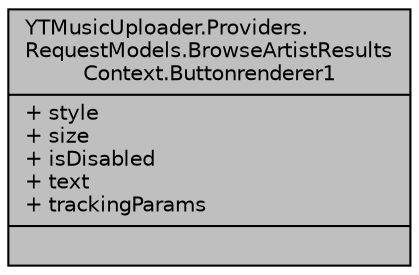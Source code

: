 digraph "YTMusicUploader.Providers.RequestModels.BrowseArtistResultsContext.Buttonrenderer1"
{
 // LATEX_PDF_SIZE
  edge [fontname="Helvetica",fontsize="10",labelfontname="Helvetica",labelfontsize="10"];
  node [fontname="Helvetica",fontsize="10",shape=record];
  Node1 [label="{YTMusicUploader.Providers.\lRequestModels.BrowseArtistResults\lContext.Buttonrenderer1\n|+ style\l+ size\l+ isDisabled\l+ text\l+ trackingParams\l|}",height=0.2,width=0.4,color="black", fillcolor="grey75", style="filled", fontcolor="black",tooltip=" "];
}
